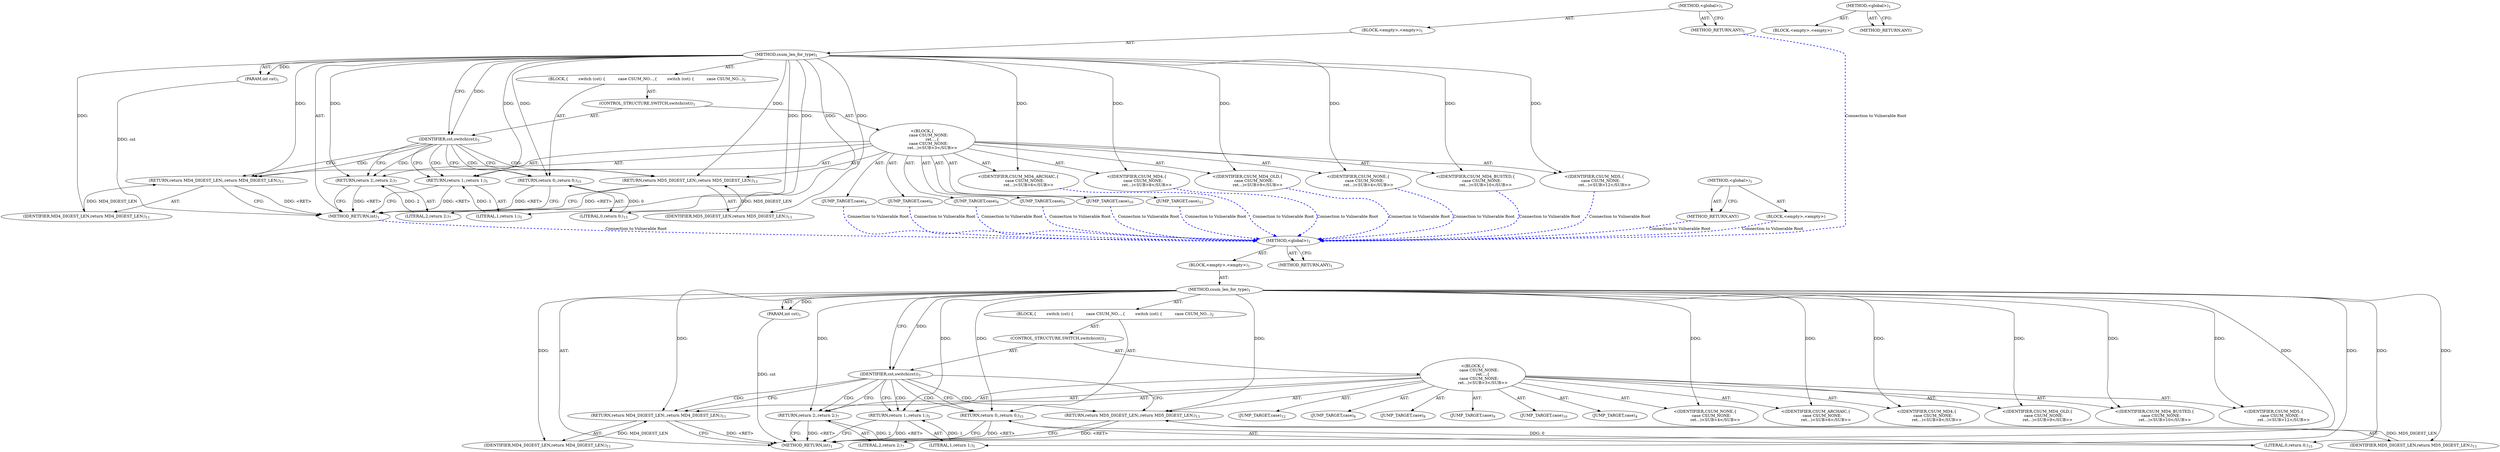 digraph "&lt;global&gt;" {
vulnerable_6 [label=<(METHOD,&lt;global&gt;)<SUB>1</SUB>>];
vulnerable_7 [label=<(BLOCK,&lt;empty&gt;,&lt;empty&gt;)<SUB>1</SUB>>];
vulnerable_8 [label=<(METHOD,csum_len_for_type)<SUB>1</SUB>>];
vulnerable_9 [label=<(PARAM,int cst)<SUB>1</SUB>>];
vulnerable_10 [label=<(BLOCK,{
        switch (cst) {
          case CSUM_NO...,{
        switch (cst) {
          case CSUM_NO...)<SUB>2</SUB>>];
vulnerable_11 [label=<(CONTROL_STRUCTURE,SWITCH,switch(cst))<SUB>3</SUB>>];
vulnerable_12 [label=<(IDENTIFIER,cst,switch(cst))<SUB>3</SUB>>];
vulnerable_13 [label="<(BLOCK,{
          case CSUM_NONE:
                ret...,{
          case CSUM_NONE:
                ret...)<SUB>3</SUB>>"];
vulnerable_14 [label=<(JUMP_TARGET,case)<SUB>4</SUB>>];
vulnerable_15 [label="<(IDENTIFIER,CSUM_NONE,{
          case CSUM_NONE:
                ret...)<SUB>4</SUB>>"];
vulnerable_16 [label=<(RETURN,return 1;,return 1;)<SUB>5</SUB>>];
vulnerable_17 [label=<(LITERAL,1,return 1;)<SUB>5</SUB>>];
vulnerable_18 [label=<(JUMP_TARGET,case)<SUB>6</SUB>>];
vulnerable_19 [label="<(IDENTIFIER,CSUM_ARCHAIC,{
          case CSUM_NONE:
                ret...)<SUB>6</SUB>>"];
vulnerable_20 [label=<(RETURN,return 2;,return 2;)<SUB>7</SUB>>];
vulnerable_21 [label=<(LITERAL,2,return 2;)<SUB>7</SUB>>];
vulnerable_22 [label=<(JUMP_TARGET,case)<SUB>8</SUB>>];
vulnerable_23 [label="<(IDENTIFIER,CSUM_MD4,{
          case CSUM_NONE:
                ret...)<SUB>8</SUB>>"];
vulnerable_24 [label=<(JUMP_TARGET,case)<SUB>9</SUB>>];
vulnerable_25 [label="<(IDENTIFIER,CSUM_MD4_OLD,{
          case CSUM_NONE:
                ret...)<SUB>9</SUB>>"];
vulnerable_26 [label=<(JUMP_TARGET,case)<SUB>10</SUB>>];
vulnerable_27 [label="<(IDENTIFIER,CSUM_MD4_BUSTED,{
          case CSUM_NONE:
                ret...)<SUB>10</SUB>>"];
vulnerable_28 [label=<(RETURN,return MD4_DIGEST_LEN;,return MD4_DIGEST_LEN;)<SUB>11</SUB>>];
vulnerable_29 [label=<(IDENTIFIER,MD4_DIGEST_LEN,return MD4_DIGEST_LEN;)<SUB>11</SUB>>];
vulnerable_30 [label=<(JUMP_TARGET,case)<SUB>12</SUB>>];
vulnerable_31 [label="<(IDENTIFIER,CSUM_MD5,{
          case CSUM_NONE:
                ret...)<SUB>12</SUB>>"];
vulnerable_32 [label=<(RETURN,return MD5_DIGEST_LEN;,return MD5_DIGEST_LEN;)<SUB>13</SUB>>];
vulnerable_33 [label=<(IDENTIFIER,MD5_DIGEST_LEN,return MD5_DIGEST_LEN;)<SUB>13</SUB>>];
vulnerable_34 [label=<(RETURN,return 0;,return 0;)<SUB>15</SUB>>];
vulnerable_35 [label=<(LITERAL,0,return 0;)<SUB>15</SUB>>];
vulnerable_36 [label=<(METHOD_RETURN,int)<SUB>1</SUB>>];
vulnerable_38 [label=<(METHOD_RETURN,ANY)<SUB>1</SUB>>];
vulnerable_47 [label=<(METHOD,&lt;global&gt;)<SUB>1</SUB>>];
vulnerable_48 [label=<(BLOCK,&lt;empty&gt;,&lt;empty&gt;)>];
vulnerable_49 [label=<(METHOD_RETURN,ANY)>];
fixed_6 [label=<(METHOD,&lt;global&gt;)<SUB>1</SUB>>];
fixed_7 [label=<(BLOCK,&lt;empty&gt;,&lt;empty&gt;)<SUB>1</SUB>>];
fixed_8 [label=<(METHOD,csum_len_for_type)<SUB>1</SUB>>];
fixed_9 [label=<(PARAM,int cst)<SUB>1</SUB>>];
fixed_10 [label=<(BLOCK,{
        switch (cst) {
          case CSUM_NO...,{
        switch (cst) {
          case CSUM_NO...)<SUB>2</SUB>>];
fixed_11 [label=<(CONTROL_STRUCTURE,SWITCH,switch(cst))<SUB>3</SUB>>];
fixed_12 [label=<(IDENTIFIER,cst,switch(cst))<SUB>3</SUB>>];
fixed_13 [label="<(BLOCK,{
          case CSUM_NONE:
                ret...,{
          case CSUM_NONE:
                ret...)<SUB>3</SUB>>"];
fixed_14 [label=<(JUMP_TARGET,case)<SUB>4</SUB>>];
fixed_15 [label="<(IDENTIFIER,CSUM_NONE,{
          case CSUM_NONE:
                ret...)<SUB>4</SUB>>"];
fixed_16 [label=<(RETURN,return 1;,return 1;)<SUB>5</SUB>>];
fixed_17 [label=<(LITERAL,1,return 1;)<SUB>5</SUB>>];
fixed_18 [label=<(JUMP_TARGET,case)<SUB>6</SUB>>];
fixed_19 [label="<(IDENTIFIER,CSUM_MD4_ARCHAIC,{
          case CSUM_NONE:
                ret...)<SUB>6</SUB>>"];
fixed_20 [label=<(RETURN,return 2;,return 2;)<SUB>7</SUB>>];
fixed_21 [label=<(LITERAL,2,return 2;)<SUB>7</SUB>>];
fixed_22 [label=<(JUMP_TARGET,case)<SUB>8</SUB>>];
fixed_23 [label="<(IDENTIFIER,CSUM_MD4,{
          case CSUM_NONE:
                ret...)<SUB>8</SUB>>"];
fixed_24 [label=<(JUMP_TARGET,case)<SUB>9</SUB>>];
fixed_25 [label="<(IDENTIFIER,CSUM_MD4_OLD,{
          case CSUM_NONE:
                ret...)<SUB>9</SUB>>"];
fixed_26 [label=<(JUMP_TARGET,case)<SUB>10</SUB>>];
fixed_27 [label="<(IDENTIFIER,CSUM_MD4_BUSTED,{
          case CSUM_NONE:
                ret...)<SUB>10</SUB>>"];
fixed_28 [label=<(RETURN,return MD4_DIGEST_LEN;,return MD4_DIGEST_LEN;)<SUB>11</SUB>>];
fixed_29 [label=<(IDENTIFIER,MD4_DIGEST_LEN,return MD4_DIGEST_LEN;)<SUB>11</SUB>>];
fixed_30 [label=<(JUMP_TARGET,case)<SUB>12</SUB>>];
fixed_31 [label="<(IDENTIFIER,CSUM_MD5,{
          case CSUM_NONE:
                ret...)<SUB>12</SUB>>"];
fixed_32 [label=<(RETURN,return MD5_DIGEST_LEN;,return MD5_DIGEST_LEN;)<SUB>13</SUB>>];
fixed_33 [label=<(IDENTIFIER,MD5_DIGEST_LEN,return MD5_DIGEST_LEN;)<SUB>13</SUB>>];
fixed_34 [label=<(RETURN,return 0;,return 0;)<SUB>15</SUB>>];
fixed_35 [label=<(LITERAL,0,return 0;)<SUB>15</SUB>>];
fixed_36 [label=<(METHOD_RETURN,int)<SUB>1</SUB>>];
fixed_38 [label=<(METHOD_RETURN,ANY)<SUB>1</SUB>>];
fixed_47 [label=<(METHOD,&lt;global&gt;)<SUB>1</SUB>>];
fixed_48 [label=<(BLOCK,&lt;empty&gt;,&lt;empty&gt;)>];
fixed_49 [label=<(METHOD_RETURN,ANY)>];
vulnerable_6 -> vulnerable_7  [key=0, label="AST: "];
vulnerable_6 -> vulnerable_38  [key=0, label="AST: "];
vulnerable_6 -> vulnerable_38  [key=1, label="CFG: "];
vulnerable_7 -> vulnerable_8  [key=0, label="AST: "];
vulnerable_8 -> vulnerable_9  [key=0, label="AST: "];
vulnerable_8 -> vulnerable_9  [key=1, label="DDG: "];
vulnerable_8 -> vulnerable_10  [key=0, label="AST: "];
vulnerable_8 -> vulnerable_36  [key=0, label="AST: "];
vulnerable_8 -> vulnerable_12  [key=0, label="CFG: "];
vulnerable_8 -> vulnerable_12  [key=1, label="DDG: "];
vulnerable_8 -> vulnerable_34  [key=0, label="DDG: "];
vulnerable_8 -> vulnerable_35  [key=0, label="DDG: "];
vulnerable_8 -> vulnerable_15  [key=0, label="DDG: "];
vulnerable_8 -> vulnerable_16  [key=0, label="DDG: "];
vulnerable_8 -> vulnerable_19  [key=0, label="DDG: "];
vulnerable_8 -> vulnerable_20  [key=0, label="DDG: "];
vulnerable_8 -> vulnerable_23  [key=0, label="DDG: "];
vulnerable_8 -> vulnerable_25  [key=0, label="DDG: "];
vulnerable_8 -> vulnerable_27  [key=0, label="DDG: "];
vulnerable_8 -> vulnerable_28  [key=0, label="DDG: "];
vulnerable_8 -> vulnerable_31  [key=0, label="DDG: "];
vulnerable_8 -> vulnerable_32  [key=0, label="DDG: "];
vulnerable_8 -> vulnerable_17  [key=0, label="DDG: "];
vulnerable_8 -> vulnerable_21  [key=0, label="DDG: "];
vulnerable_8 -> vulnerable_29  [key=0, label="DDG: "];
vulnerable_8 -> vulnerable_33  [key=0, label="DDG: "];
vulnerable_9 -> vulnerable_36  [key=0, label="DDG: cst"];
vulnerable_10 -> vulnerable_11  [key=0, label="AST: "];
vulnerable_10 -> vulnerable_34  [key=0, label="AST: "];
vulnerable_11 -> vulnerable_12  [key=0, label="AST: "];
vulnerable_11 -> vulnerable_13  [key=0, label="AST: "];
vulnerable_12 -> vulnerable_16  [key=0, label="CFG: "];
vulnerable_12 -> vulnerable_16  [key=1, label="CDG: "];
vulnerable_12 -> vulnerable_20  [key=0, label="CFG: "];
vulnerable_12 -> vulnerable_20  [key=1, label="CDG: "];
vulnerable_12 -> vulnerable_28  [key=0, label="CFG: "];
vulnerable_12 -> vulnerable_28  [key=1, label="CDG: "];
vulnerable_12 -> vulnerable_32  [key=0, label="CFG: "];
vulnerable_12 -> vulnerable_32  [key=1, label="CDG: "];
vulnerable_12 -> vulnerable_34  [key=0, label="CFG: "];
vulnerable_12 -> vulnerable_34  [key=1, label="CDG: "];
vulnerable_13 -> vulnerable_14  [key=0, label="AST: "];
vulnerable_13 -> vulnerable_15  [key=0, label="AST: "];
vulnerable_13 -> vulnerable_16  [key=0, label="AST: "];
vulnerable_13 -> vulnerable_18  [key=0, label="AST: "];
vulnerable_13 -> vulnerable_19  [key=0, label="AST: "];
vulnerable_13 -> vulnerable_20  [key=0, label="AST: "];
vulnerable_13 -> vulnerable_22  [key=0, label="AST: "];
vulnerable_13 -> vulnerable_23  [key=0, label="AST: "];
vulnerable_13 -> vulnerable_24  [key=0, label="AST: "];
vulnerable_13 -> vulnerable_25  [key=0, label="AST: "];
vulnerable_13 -> vulnerable_26  [key=0, label="AST: "];
vulnerable_13 -> vulnerable_27  [key=0, label="AST: "];
vulnerable_13 -> vulnerable_28  [key=0, label="AST: "];
vulnerable_13 -> vulnerable_30  [key=0, label="AST: "];
vulnerable_13 -> vulnerable_31  [key=0, label="AST: "];
vulnerable_13 -> vulnerable_32  [key=0, label="AST: "];
vulnerable_16 -> vulnerable_17  [key=0, label="AST: "];
vulnerable_16 -> vulnerable_36  [key=0, label="CFG: "];
vulnerable_16 -> vulnerable_36  [key=1, label="DDG: &lt;RET&gt;"];
vulnerable_17 -> vulnerable_16  [key=0, label="DDG: 1"];
vulnerable_20 -> vulnerable_21  [key=0, label="AST: "];
vulnerable_20 -> vulnerable_36  [key=0, label="CFG: "];
vulnerable_20 -> vulnerable_36  [key=1, label="DDG: &lt;RET&gt;"];
vulnerable_21 -> vulnerable_20  [key=0, label="DDG: 2"];
vulnerable_28 -> vulnerable_29  [key=0, label="AST: "];
vulnerable_28 -> vulnerable_36  [key=0, label="CFG: "];
vulnerable_28 -> vulnerable_36  [key=1, label="DDG: &lt;RET&gt;"];
vulnerable_29 -> vulnerable_28  [key=0, label="DDG: MD4_DIGEST_LEN"];
vulnerable_32 -> vulnerable_33  [key=0, label="AST: "];
vulnerable_32 -> vulnerable_36  [key=0, label="CFG: "];
vulnerable_32 -> vulnerable_36  [key=1, label="DDG: &lt;RET&gt;"];
vulnerable_33 -> vulnerable_32  [key=0, label="DDG: MD5_DIGEST_LEN"];
vulnerable_34 -> vulnerable_35  [key=0, label="AST: "];
vulnerable_34 -> vulnerable_36  [key=0, label="CFG: "];
vulnerable_34 -> vulnerable_36  [key=1, label="DDG: &lt;RET&gt;"];
vulnerable_35 -> vulnerable_34  [key=0, label="DDG: 0"];
vulnerable_47 -> vulnerable_48  [key=0, label="AST: "];
vulnerable_47 -> vulnerable_49  [key=0, label="AST: "];
vulnerable_47 -> vulnerable_49  [key=1, label="CFG: "];
fixed_6 -> fixed_7  [key=0, label="AST: "];
fixed_6 -> fixed_38  [key=0, label="AST: "];
fixed_6 -> fixed_38  [key=1, label="CFG: "];
fixed_7 -> fixed_8  [key=0, label="AST: "];
fixed_8 -> fixed_9  [key=0, label="AST: "];
fixed_8 -> fixed_9  [key=1, label="DDG: "];
fixed_8 -> fixed_10  [key=0, label="AST: "];
fixed_8 -> fixed_36  [key=0, label="AST: "];
fixed_8 -> fixed_12  [key=0, label="CFG: "];
fixed_8 -> fixed_12  [key=1, label="DDG: "];
fixed_8 -> fixed_34  [key=0, label="DDG: "];
fixed_8 -> fixed_35  [key=0, label="DDG: "];
fixed_8 -> fixed_15  [key=0, label="DDG: "];
fixed_8 -> fixed_16  [key=0, label="DDG: "];
fixed_8 -> fixed_19  [key=0, label="DDG: "];
fixed_8 -> fixed_20  [key=0, label="DDG: "];
fixed_8 -> fixed_23  [key=0, label="DDG: "];
fixed_8 -> fixed_25  [key=0, label="DDG: "];
fixed_8 -> fixed_27  [key=0, label="DDG: "];
fixed_8 -> fixed_28  [key=0, label="DDG: "];
fixed_8 -> fixed_31  [key=0, label="DDG: "];
fixed_8 -> fixed_32  [key=0, label="DDG: "];
fixed_8 -> fixed_17  [key=0, label="DDG: "];
fixed_8 -> fixed_21  [key=0, label="DDG: "];
fixed_8 -> fixed_29  [key=0, label="DDG: "];
fixed_8 -> fixed_33  [key=0, label="DDG: "];
fixed_9 -> fixed_36  [key=0, label="DDG: cst"];
fixed_10 -> fixed_11  [key=0, label="AST: "];
fixed_10 -> fixed_34  [key=0, label="AST: "];
fixed_11 -> fixed_12  [key=0, label="AST: "];
fixed_11 -> fixed_13  [key=0, label="AST: "];
fixed_12 -> fixed_16  [key=0, label="CFG: "];
fixed_12 -> fixed_16  [key=1, label="CDG: "];
fixed_12 -> fixed_20  [key=0, label="CFG: "];
fixed_12 -> fixed_20  [key=1, label="CDG: "];
fixed_12 -> fixed_28  [key=0, label="CFG: "];
fixed_12 -> fixed_28  [key=1, label="CDG: "];
fixed_12 -> fixed_32  [key=0, label="CFG: "];
fixed_12 -> fixed_32  [key=1, label="CDG: "];
fixed_12 -> fixed_34  [key=0, label="CFG: "];
fixed_12 -> fixed_34  [key=1, label="CDG: "];
fixed_13 -> fixed_14  [key=0, label="AST: "];
fixed_13 -> fixed_15  [key=0, label="AST: "];
fixed_13 -> fixed_16  [key=0, label="AST: "];
fixed_13 -> fixed_18  [key=0, label="AST: "];
fixed_13 -> fixed_19  [key=0, label="AST: "];
fixed_13 -> fixed_20  [key=0, label="AST: "];
fixed_13 -> fixed_22  [key=0, label="AST: "];
fixed_13 -> fixed_23  [key=0, label="AST: "];
fixed_13 -> fixed_24  [key=0, label="AST: "];
fixed_13 -> fixed_25  [key=0, label="AST: "];
fixed_13 -> fixed_26  [key=0, label="AST: "];
fixed_13 -> fixed_27  [key=0, label="AST: "];
fixed_13 -> fixed_28  [key=0, label="AST: "];
fixed_13 -> fixed_30  [key=0, label="AST: "];
fixed_13 -> fixed_31  [key=0, label="AST: "];
fixed_13 -> fixed_32  [key=0, label="AST: "];
fixed_14 -> vulnerable_6  [color=blue, key=0, label="Connection to Vulnerable Root", penwidth="2.0", style=dashed];
fixed_15 -> vulnerable_6  [color=blue, key=0, label="Connection to Vulnerable Root", penwidth="2.0", style=dashed];
fixed_16 -> fixed_17  [key=0, label="AST: "];
fixed_16 -> fixed_36  [key=0, label="CFG: "];
fixed_16 -> fixed_36  [key=1, label="DDG: &lt;RET&gt;"];
fixed_17 -> fixed_16  [key=0, label="DDG: 1"];
fixed_18 -> vulnerable_6  [color=blue, key=0, label="Connection to Vulnerable Root", penwidth="2.0", style=dashed];
fixed_19 -> vulnerable_6  [color=blue, key=0, label="Connection to Vulnerable Root", penwidth="2.0", style=dashed];
fixed_20 -> fixed_21  [key=0, label="AST: "];
fixed_20 -> fixed_36  [key=0, label="CFG: "];
fixed_20 -> fixed_36  [key=1, label="DDG: &lt;RET&gt;"];
fixed_21 -> fixed_20  [key=0, label="DDG: 2"];
fixed_22 -> vulnerable_6  [color=blue, key=0, label="Connection to Vulnerable Root", penwidth="2.0", style=dashed];
fixed_23 -> vulnerable_6  [color=blue, key=0, label="Connection to Vulnerable Root", penwidth="2.0", style=dashed];
fixed_24 -> vulnerable_6  [color=blue, key=0, label="Connection to Vulnerable Root", penwidth="2.0", style=dashed];
fixed_25 -> vulnerable_6  [color=blue, key=0, label="Connection to Vulnerable Root", penwidth="2.0", style=dashed];
fixed_26 -> vulnerable_6  [color=blue, key=0, label="Connection to Vulnerable Root", penwidth="2.0", style=dashed];
fixed_27 -> vulnerable_6  [color=blue, key=0, label="Connection to Vulnerable Root", penwidth="2.0", style=dashed];
fixed_28 -> fixed_29  [key=0, label="AST: "];
fixed_28 -> fixed_36  [key=0, label="CFG: "];
fixed_28 -> fixed_36  [key=1, label="DDG: &lt;RET&gt;"];
fixed_29 -> fixed_28  [key=0, label="DDG: MD4_DIGEST_LEN"];
fixed_30 -> vulnerable_6  [color=blue, key=0, label="Connection to Vulnerable Root", penwidth="2.0", style=dashed];
fixed_31 -> vulnerable_6  [color=blue, key=0, label="Connection to Vulnerable Root", penwidth="2.0", style=dashed];
fixed_32 -> fixed_33  [key=0, label="AST: "];
fixed_32 -> fixed_36  [key=0, label="CFG: "];
fixed_32 -> fixed_36  [key=1, label="DDG: &lt;RET&gt;"];
fixed_33 -> fixed_32  [key=0, label="DDG: MD5_DIGEST_LEN"];
fixed_34 -> fixed_35  [key=0, label="AST: "];
fixed_34 -> fixed_36  [key=0, label="CFG: "];
fixed_34 -> fixed_36  [key=1, label="DDG: &lt;RET&gt;"];
fixed_35 -> fixed_34  [key=0, label="DDG: 0"];
fixed_36 -> vulnerable_6  [color=blue, key=0, label="Connection to Vulnerable Root", penwidth="2.0", style=dashed];
fixed_38 -> vulnerable_6  [color=blue, key=0, label="Connection to Vulnerable Root", penwidth="2.0", style=dashed];
fixed_47 -> fixed_48  [key=0, label="AST: "];
fixed_47 -> fixed_49  [key=0, label="AST: "];
fixed_47 -> fixed_49  [key=1, label="CFG: "];
fixed_48 -> vulnerable_6  [color=blue, key=0, label="Connection to Vulnerable Root", penwidth="2.0", style=dashed];
fixed_49 -> vulnerable_6  [color=blue, key=0, label="Connection to Vulnerable Root", penwidth="2.0", style=dashed];
}
